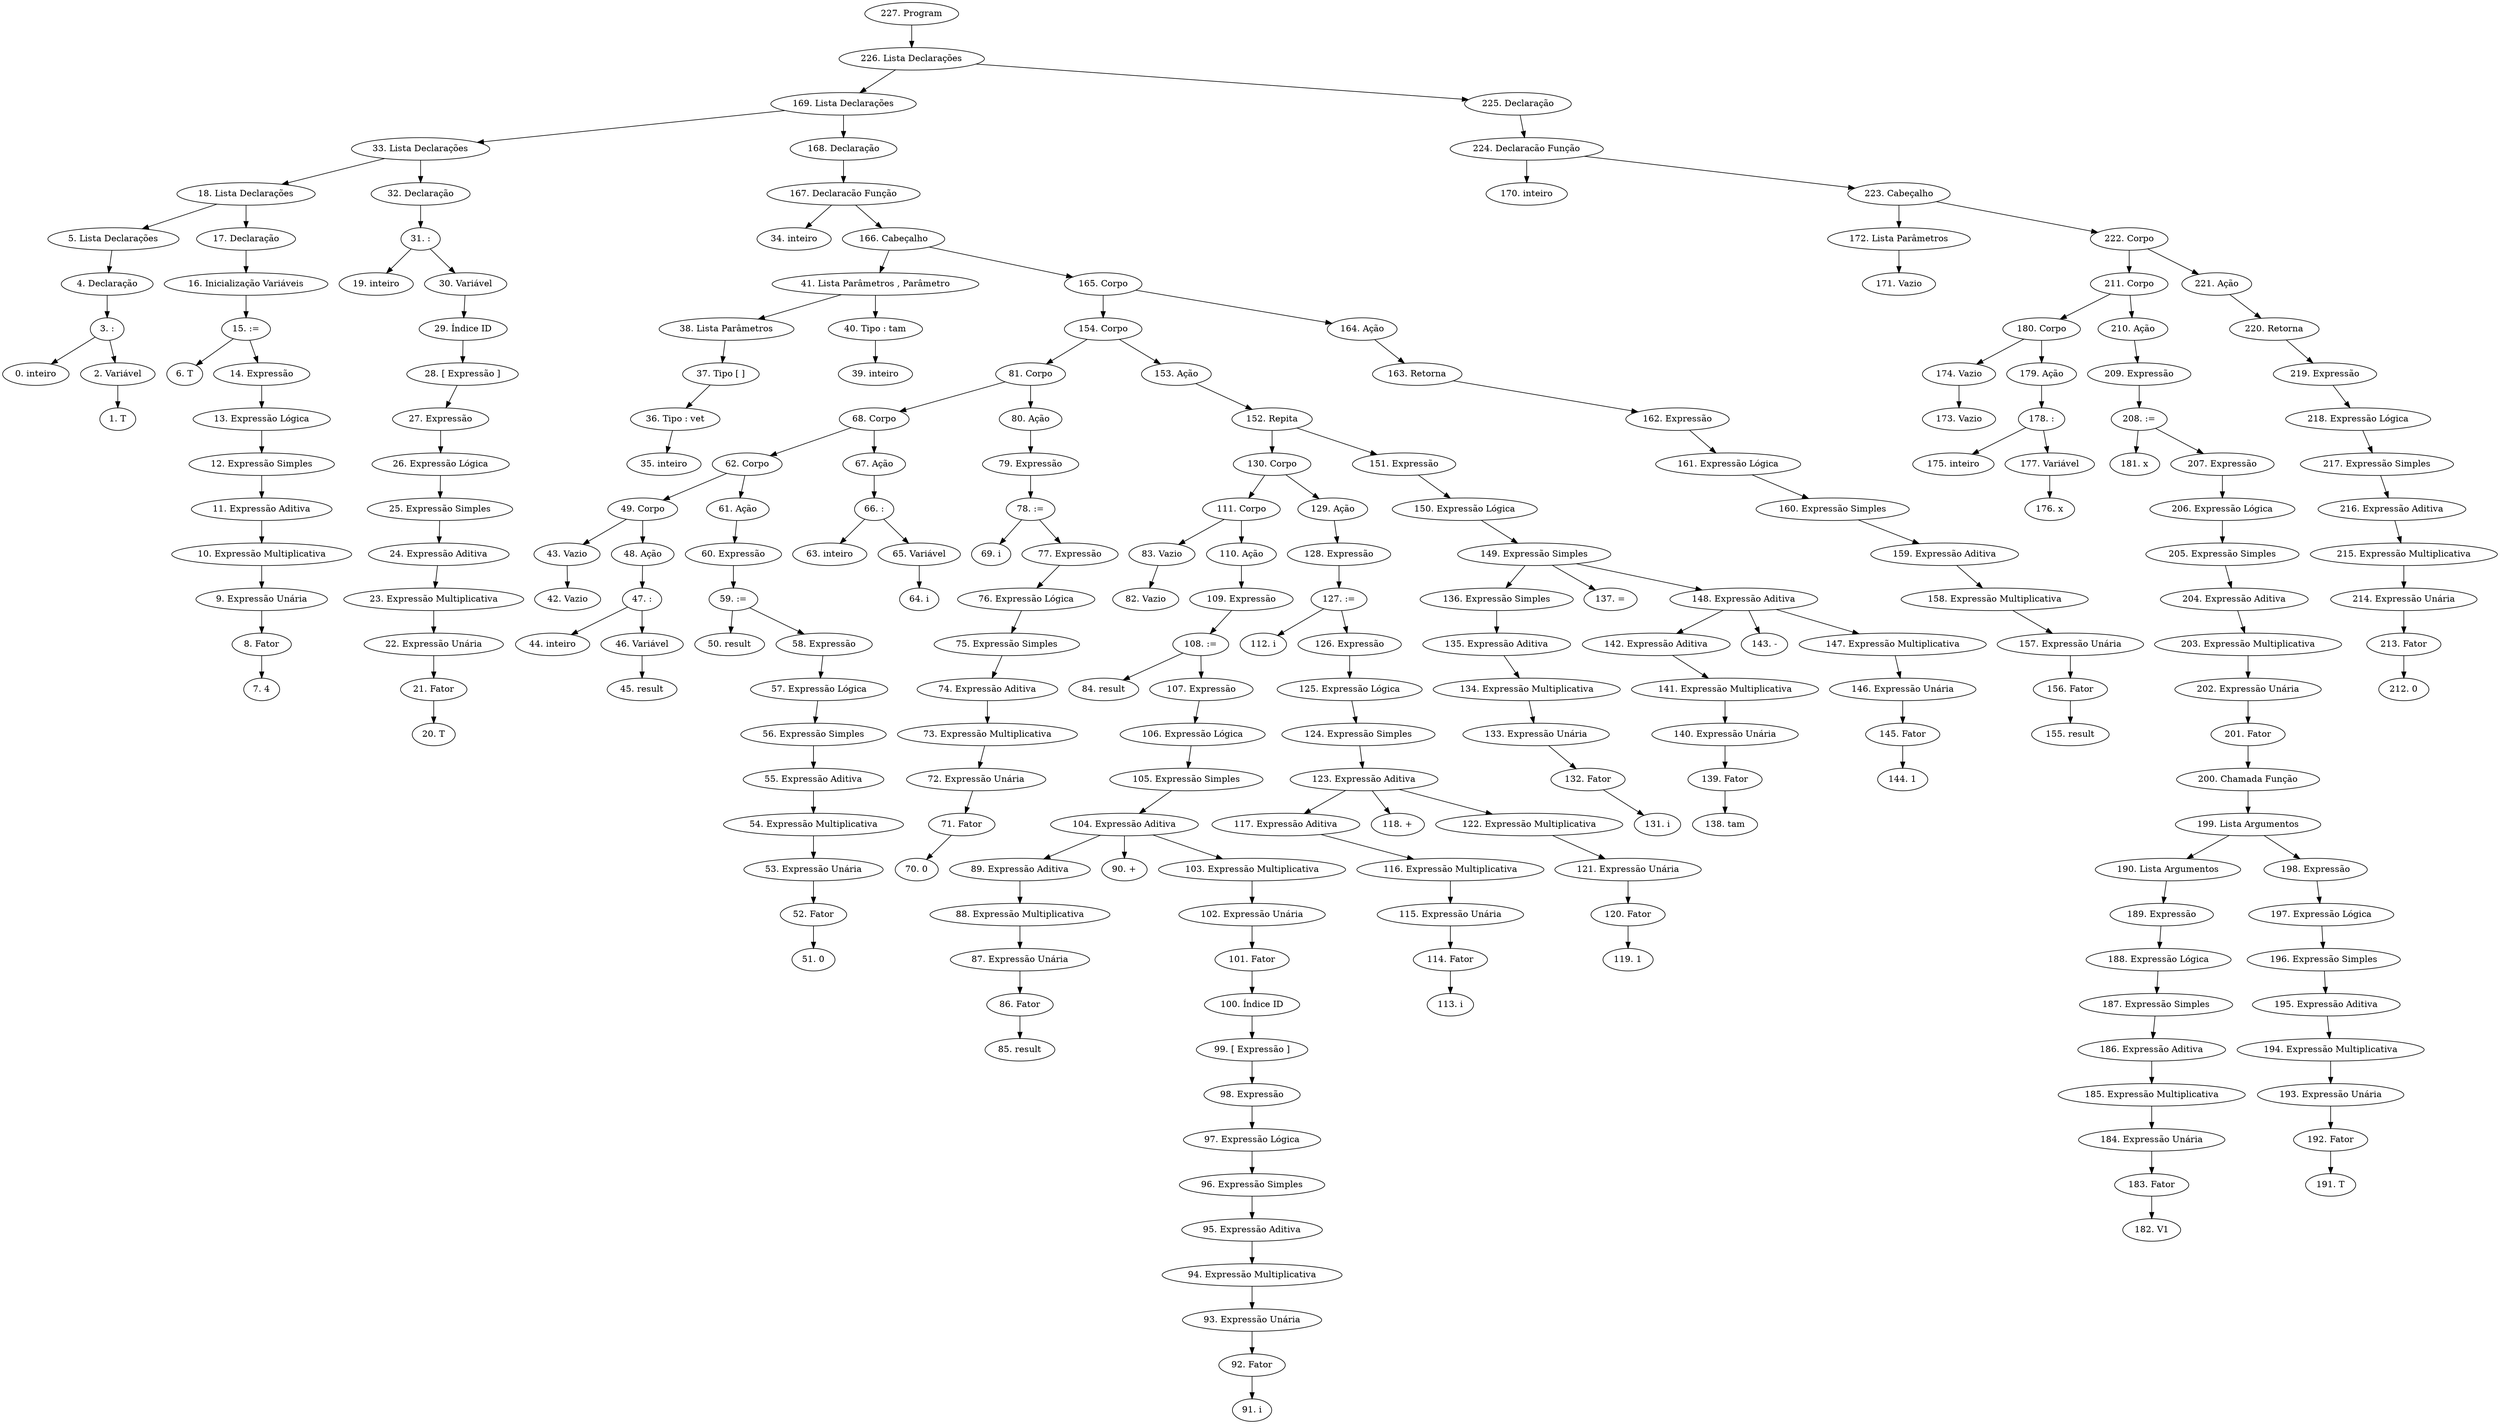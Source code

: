 digraph tree {
    "227. Program";
    "226. Lista Declarações";
    "169. Lista Declarações";
    "33. Lista Declarações";
    "18. Lista Declarações";
    "5. Lista Declarações";
    "4. Declaração";
    "3. :";
    "0. inteiro";
    "2. Variável";
    "1. T";
    "17. Declaração";
    "16. Inicialização Variáveis";
    "15. :=";
    "6. T";
    "14. Expressão";
    "13. Expressão Lógica";
    "12. Expressão Simples";
    "11. Expressão Aditiva";
    "10. Expressão Multiplicativa";
    "9. Expressão Unária";
    "8. Fator";
    "7. 4";
    "32. Declaração";
    "31. :";
    "19. inteiro";
    "30. Variável";
    "29. Índice ID";
    "28. [ Expressão ]";
    "27. Expressão";
    "26. Expressão Lógica";
    "25. Expressão Simples";
    "24. Expressão Aditiva";
    "23. Expressão Multiplicativa";
    "22. Expressão Unária";
    "21. Fator";
    "20. T";
    "168. Declaração";
    "167. Declaracão Função";
    "34. inteiro";
    "166. Cabeçalho";
    "41. Lista Parâmetros , Parâmetro";
    "38. Lista Parâmetros";
    "37. Tipo [ ]";
    "36. Tipo : vet";
    "35. inteiro";
    "40. Tipo : tam";
    "39. inteiro";
    "165. Corpo";
    "154. Corpo";
    "81. Corpo";
    "68. Corpo";
    "62. Corpo";
    "49. Corpo";
    "43. Vazio";
    "42. Vazio";
    "48. Ação";
    "47. :";
    "44. inteiro";
    "46. Variável";
    "45. result";
    "61. Ação";
    "60. Expressão";
    "59. :=";
    "50. result";
    "58. Expressão";
    "57. Expressão Lógica";
    "56. Expressão Simples";
    "55. Expressão Aditiva";
    "54. Expressão Multiplicativa";
    "53. Expressão Unária";
    "52. Fator";
    "51. 0";
    "67. Ação";
    "66. :";
    "63. inteiro";
    "65. Variável";
    "64. i";
    "80. Ação";
    "79. Expressão";
    "78. :=";
    "69. i";
    "77. Expressão";
    "76. Expressão Lógica";
    "75. Expressão Simples";
    "74. Expressão Aditiva";
    "73. Expressão Multiplicativa";
    "72. Expressão Unária";
    "71. Fator";
    "70. 0";
    "153. Ação";
    "152. Repita";
    "130. Corpo";
    "111. Corpo";
    "83. Vazio";
    "82. Vazio";
    "110. Ação";
    "109. Expressão";
    "108. :=";
    "84. result";
    "107. Expressão";
    "106. Expressão Lógica";
    "105. Expressão Simples";
    "104. Expressão Aditiva";
    "89. Expressão Aditiva";
    "88. Expressão Multiplicativa";
    "87. Expressão Unária";
    "86. Fator";
    "85. result";
    "90. +";
    "103. Expressão Multiplicativa";
    "102. Expressão Unária";
    "101. Fator";
    "100. Índice ID";
    "99. [ Expressão ]";
    "98. Expressão";
    "97. Expressão Lógica";
    "96. Expressão Simples";
    "95. Expressão Aditiva";
    "94. Expressão Multiplicativa";
    "93. Expressão Unária";
    "92. Fator";
    "91. i";
    "129. Ação";
    "128. Expressão";
    "127. :=";
    "112. i";
    "126. Expressão";
    "125. Expressão Lógica";
    "124. Expressão Simples";
    "123. Expressão Aditiva";
    "117. Expressão Aditiva";
    "116. Expressão Multiplicativa";
    "115. Expressão Unária";
    "114. Fator";
    "113. i";
    "118. +";
    "122. Expressão Multiplicativa";
    "121. Expressão Unária";
    "120. Fator";
    "119. 1";
    "151. Expressão";
    "150. Expressão Lógica";
    "149. Expressão Simples";
    "136. Expressão Simples";
    "135. Expressão Aditiva";
    "134. Expressão Multiplicativa";
    "133. Expressão Unária";
    "132. Fator";
    "131. i";
    "137. =";
    "148. Expressão Aditiva";
    "142. Expressão Aditiva";
    "141. Expressão Multiplicativa";
    "140. Expressão Unária";
    "139. Fator";
    "138. tam";
    "143. -";
    "147. Expressão Multiplicativa";
    "146. Expressão Unária";
    "145. Fator";
    "144. 1";
    "164. Ação";
    "163. Retorna";
    "162. Expressão";
    "161. Expressão Lógica";
    "160. Expressão Simples";
    "159. Expressão Aditiva";
    "158. Expressão Multiplicativa";
    "157. Expressão Unária";
    "156. Fator";
    "155. result";
    "225. Declaração";
    "224. Declaracão Função";
    "170. inteiro";
    "223. Cabeçalho";
    "172. Lista Parâmetros";
    "171. Vazio";
    "222. Corpo";
    "211. Corpo";
    "180. Corpo";
    "174. Vazio";
    "173. Vazio";
    "179. Ação";
    "178. :";
    "175. inteiro";
    "177. Variável";
    "176. x";
    "210. Ação";
    "209. Expressão";
    "208. :=";
    "181. x";
    "207. Expressão";
    "206. Expressão Lógica";
    "205. Expressão Simples";
    "204. Expressão Aditiva";
    "203. Expressão Multiplicativa";
    "202. Expressão Unária";
    "201. Fator";
    "200. Chamada Função";
    "199. Lista Argumentos";
    "190. Lista Argumentos";
    "189. Expressão";
    "188. Expressão Lógica";
    "187. Expressão Simples";
    "186. Expressão Aditiva";
    "185. Expressão Multiplicativa";
    "184. Expressão Unária";
    "183. Fator";
    "182. V1";
    "198. Expressão";
    "197. Expressão Lógica";
    "196. Expressão Simples";
    "195. Expressão Aditiva";
    "194. Expressão Multiplicativa";
    "193. Expressão Unária";
    "192. Fator";
    "191. T";
    "221. Ação";
    "220. Retorna";
    "219. Expressão";
    "218. Expressão Lógica";
    "217. Expressão Simples";
    "216. Expressão Aditiva";
    "215. Expressão Multiplicativa";
    "214. Expressão Unária";
    "213. Fator";
    "212. 0";
    "227. Program" -> "226. Lista Declarações";
    "226. Lista Declarações" -> "169. Lista Declarações";
    "226. Lista Declarações" -> "225. Declaração";
    "169. Lista Declarações" -> "33. Lista Declarações";
    "169. Lista Declarações" -> "168. Declaração";
    "33. Lista Declarações" -> "18. Lista Declarações";
    "33. Lista Declarações" -> "32. Declaração";
    "18. Lista Declarações" -> "5. Lista Declarações";
    "18. Lista Declarações" -> "17. Declaração";
    "5. Lista Declarações" -> "4. Declaração";
    "4. Declaração" -> "3. :";
    "3. :" -> "0. inteiro";
    "3. :" -> "2. Variável";
    "2. Variável" -> "1. T";
    "17. Declaração" -> "16. Inicialização Variáveis";
    "16. Inicialização Variáveis" -> "15. :=";
    "15. :=" -> "6. T";
    "15. :=" -> "14. Expressão";
    "14. Expressão" -> "13. Expressão Lógica";
    "13. Expressão Lógica" -> "12. Expressão Simples";
    "12. Expressão Simples" -> "11. Expressão Aditiva";
    "11. Expressão Aditiva" -> "10. Expressão Multiplicativa";
    "10. Expressão Multiplicativa" -> "9. Expressão Unária";
    "9. Expressão Unária" -> "8. Fator";
    "8. Fator" -> "7. 4";
    "32. Declaração" -> "31. :";
    "31. :" -> "19. inteiro";
    "31. :" -> "30. Variável";
    "30. Variável" -> "29. Índice ID";
    "29. Índice ID" -> "28. [ Expressão ]";
    "28. [ Expressão ]" -> "27. Expressão";
    "27. Expressão" -> "26. Expressão Lógica";
    "26. Expressão Lógica" -> "25. Expressão Simples";
    "25. Expressão Simples" -> "24. Expressão Aditiva";
    "24. Expressão Aditiva" -> "23. Expressão Multiplicativa";
    "23. Expressão Multiplicativa" -> "22. Expressão Unária";
    "22. Expressão Unária" -> "21. Fator";
    "21. Fator" -> "20. T";
    "168. Declaração" -> "167. Declaracão Função";
    "167. Declaracão Função" -> "34. inteiro";
    "167. Declaracão Função" -> "166. Cabeçalho";
    "166. Cabeçalho" -> "41. Lista Parâmetros , Parâmetro";
    "166. Cabeçalho" -> "165. Corpo";
    "41. Lista Parâmetros , Parâmetro" -> "38. Lista Parâmetros";
    "41. Lista Parâmetros , Parâmetro" -> "40. Tipo : tam";
    "38. Lista Parâmetros" -> "37. Tipo [ ]";
    "37. Tipo [ ]" -> "36. Tipo : vet";
    "36. Tipo : vet" -> "35. inteiro";
    "40. Tipo : tam" -> "39. inteiro";
    "165. Corpo" -> "154. Corpo";
    "165. Corpo" -> "164. Ação";
    "154. Corpo" -> "81. Corpo";
    "154. Corpo" -> "153. Ação";
    "81. Corpo" -> "68. Corpo";
    "81. Corpo" -> "80. Ação";
    "68. Corpo" -> "62. Corpo";
    "68. Corpo" -> "67. Ação";
    "62. Corpo" -> "49. Corpo";
    "62. Corpo" -> "61. Ação";
    "49. Corpo" -> "43. Vazio";
    "49. Corpo" -> "48. Ação";
    "43. Vazio" -> "42. Vazio";
    "48. Ação" -> "47. :";
    "47. :" -> "44. inteiro";
    "47. :" -> "46. Variável";
    "46. Variável" -> "45. result";
    "61. Ação" -> "60. Expressão";
    "60. Expressão" -> "59. :=";
    "59. :=" -> "50. result";
    "59. :=" -> "58. Expressão";
    "58. Expressão" -> "57. Expressão Lógica";
    "57. Expressão Lógica" -> "56. Expressão Simples";
    "56. Expressão Simples" -> "55. Expressão Aditiva";
    "55. Expressão Aditiva" -> "54. Expressão Multiplicativa";
    "54. Expressão Multiplicativa" -> "53. Expressão Unária";
    "53. Expressão Unária" -> "52. Fator";
    "52. Fator" -> "51. 0";
    "67. Ação" -> "66. :";
    "66. :" -> "63. inteiro";
    "66. :" -> "65. Variável";
    "65. Variável" -> "64. i";
    "80. Ação" -> "79. Expressão";
    "79. Expressão" -> "78. :=";
    "78. :=" -> "69. i";
    "78. :=" -> "77. Expressão";
    "77. Expressão" -> "76. Expressão Lógica";
    "76. Expressão Lógica" -> "75. Expressão Simples";
    "75. Expressão Simples" -> "74. Expressão Aditiva";
    "74. Expressão Aditiva" -> "73. Expressão Multiplicativa";
    "73. Expressão Multiplicativa" -> "72. Expressão Unária";
    "72. Expressão Unária" -> "71. Fator";
    "71. Fator" -> "70. 0";
    "153. Ação" -> "152. Repita";
    "152. Repita" -> "130. Corpo";
    "152. Repita" -> "151. Expressão";
    "130. Corpo" -> "111. Corpo";
    "130. Corpo" -> "129. Ação";
    "111. Corpo" -> "83. Vazio";
    "111. Corpo" -> "110. Ação";
    "83. Vazio" -> "82. Vazio";
    "110. Ação" -> "109. Expressão";
    "109. Expressão" -> "108. :=";
    "108. :=" -> "84. result";
    "108. :=" -> "107. Expressão";
    "107. Expressão" -> "106. Expressão Lógica";
    "106. Expressão Lógica" -> "105. Expressão Simples";
    "105. Expressão Simples" -> "104. Expressão Aditiva";
    "104. Expressão Aditiva" -> "89. Expressão Aditiva";
    "104. Expressão Aditiva" -> "90. +";
    "104. Expressão Aditiva" -> "103. Expressão Multiplicativa";
    "89. Expressão Aditiva" -> "88. Expressão Multiplicativa";
    "88. Expressão Multiplicativa" -> "87. Expressão Unária";
    "87. Expressão Unária" -> "86. Fator";
    "86. Fator" -> "85. result";
    "103. Expressão Multiplicativa" -> "102. Expressão Unária";
    "102. Expressão Unária" -> "101. Fator";
    "101. Fator" -> "100. Índice ID";
    "100. Índice ID" -> "99. [ Expressão ]";
    "99. [ Expressão ]" -> "98. Expressão";
    "98. Expressão" -> "97. Expressão Lógica";
    "97. Expressão Lógica" -> "96. Expressão Simples";
    "96. Expressão Simples" -> "95. Expressão Aditiva";
    "95. Expressão Aditiva" -> "94. Expressão Multiplicativa";
    "94. Expressão Multiplicativa" -> "93. Expressão Unária";
    "93. Expressão Unária" -> "92. Fator";
    "92. Fator" -> "91. i";
    "129. Ação" -> "128. Expressão";
    "128. Expressão" -> "127. :=";
    "127. :=" -> "112. i";
    "127. :=" -> "126. Expressão";
    "126. Expressão" -> "125. Expressão Lógica";
    "125. Expressão Lógica" -> "124. Expressão Simples";
    "124. Expressão Simples" -> "123. Expressão Aditiva";
    "123. Expressão Aditiva" -> "117. Expressão Aditiva";
    "123. Expressão Aditiva" -> "118. +";
    "123. Expressão Aditiva" -> "122. Expressão Multiplicativa";
    "117. Expressão Aditiva" -> "116. Expressão Multiplicativa";
    "116. Expressão Multiplicativa" -> "115. Expressão Unária";
    "115. Expressão Unária" -> "114. Fator";
    "114. Fator" -> "113. i";
    "122. Expressão Multiplicativa" -> "121. Expressão Unária";
    "121. Expressão Unária" -> "120. Fator";
    "120. Fator" -> "119. 1";
    "151. Expressão" -> "150. Expressão Lógica";
    "150. Expressão Lógica" -> "149. Expressão Simples";
    "149. Expressão Simples" -> "136. Expressão Simples";
    "149. Expressão Simples" -> "137. =";
    "149. Expressão Simples" -> "148. Expressão Aditiva";
    "136. Expressão Simples" -> "135. Expressão Aditiva";
    "135. Expressão Aditiva" -> "134. Expressão Multiplicativa";
    "134. Expressão Multiplicativa" -> "133. Expressão Unária";
    "133. Expressão Unária" -> "132. Fator";
    "132. Fator" -> "131. i";
    "148. Expressão Aditiva" -> "142. Expressão Aditiva";
    "148. Expressão Aditiva" -> "143. -";
    "148. Expressão Aditiva" -> "147. Expressão Multiplicativa";
    "142. Expressão Aditiva" -> "141. Expressão Multiplicativa";
    "141. Expressão Multiplicativa" -> "140. Expressão Unária";
    "140. Expressão Unária" -> "139. Fator";
    "139. Fator" -> "138. tam";
    "147. Expressão Multiplicativa" -> "146. Expressão Unária";
    "146. Expressão Unária" -> "145. Fator";
    "145. Fator" -> "144. 1";
    "164. Ação" -> "163. Retorna";
    "163. Retorna" -> "162. Expressão";
    "162. Expressão" -> "161. Expressão Lógica";
    "161. Expressão Lógica" -> "160. Expressão Simples";
    "160. Expressão Simples" -> "159. Expressão Aditiva";
    "159. Expressão Aditiva" -> "158. Expressão Multiplicativa";
    "158. Expressão Multiplicativa" -> "157. Expressão Unária";
    "157. Expressão Unária" -> "156. Fator";
    "156. Fator" -> "155. result";
    "225. Declaração" -> "224. Declaracão Função";
    "224. Declaracão Função" -> "170. inteiro";
    "224. Declaracão Função" -> "223. Cabeçalho";
    "223. Cabeçalho" -> "172. Lista Parâmetros";
    "223. Cabeçalho" -> "222. Corpo";
    "172. Lista Parâmetros" -> "171. Vazio";
    "222. Corpo" -> "211. Corpo";
    "222. Corpo" -> "221. Ação";
    "211. Corpo" -> "180. Corpo";
    "211. Corpo" -> "210. Ação";
    "180. Corpo" -> "174. Vazio";
    "180. Corpo" -> "179. Ação";
    "174. Vazio" -> "173. Vazio";
    "179. Ação" -> "178. :";
    "178. :" -> "175. inteiro";
    "178. :" -> "177. Variável";
    "177. Variável" -> "176. x";
    "210. Ação" -> "209. Expressão";
    "209. Expressão" -> "208. :=";
    "208. :=" -> "181. x";
    "208. :=" -> "207. Expressão";
    "207. Expressão" -> "206. Expressão Lógica";
    "206. Expressão Lógica" -> "205. Expressão Simples";
    "205. Expressão Simples" -> "204. Expressão Aditiva";
    "204. Expressão Aditiva" -> "203. Expressão Multiplicativa";
    "203. Expressão Multiplicativa" -> "202. Expressão Unária";
    "202. Expressão Unária" -> "201. Fator";
    "201. Fator" -> "200. Chamada Função";
    "200. Chamada Função" -> "199. Lista Argumentos";
    "199. Lista Argumentos" -> "190. Lista Argumentos";
    "199. Lista Argumentos" -> "198. Expressão";
    "190. Lista Argumentos" -> "189. Expressão";
    "189. Expressão" -> "188. Expressão Lógica";
    "188. Expressão Lógica" -> "187. Expressão Simples";
    "187. Expressão Simples" -> "186. Expressão Aditiva";
    "186. Expressão Aditiva" -> "185. Expressão Multiplicativa";
    "185. Expressão Multiplicativa" -> "184. Expressão Unária";
    "184. Expressão Unária" -> "183. Fator";
    "183. Fator" -> "182. V1";
    "198. Expressão" -> "197. Expressão Lógica";
    "197. Expressão Lógica" -> "196. Expressão Simples";
    "196. Expressão Simples" -> "195. Expressão Aditiva";
    "195. Expressão Aditiva" -> "194. Expressão Multiplicativa";
    "194. Expressão Multiplicativa" -> "193. Expressão Unária";
    "193. Expressão Unária" -> "192. Fator";
    "192. Fator" -> "191. T";
    "221. Ação" -> "220. Retorna";
    "220. Retorna" -> "219. Expressão";
    "219. Expressão" -> "218. Expressão Lógica";
    "218. Expressão Lógica" -> "217. Expressão Simples";
    "217. Expressão Simples" -> "216. Expressão Aditiva";
    "216. Expressão Aditiva" -> "215. Expressão Multiplicativa";
    "215. Expressão Multiplicativa" -> "214. Expressão Unária";
    "214. Expressão Unária" -> "213. Fator";
    "213. Fator" -> "212. 0";
}
